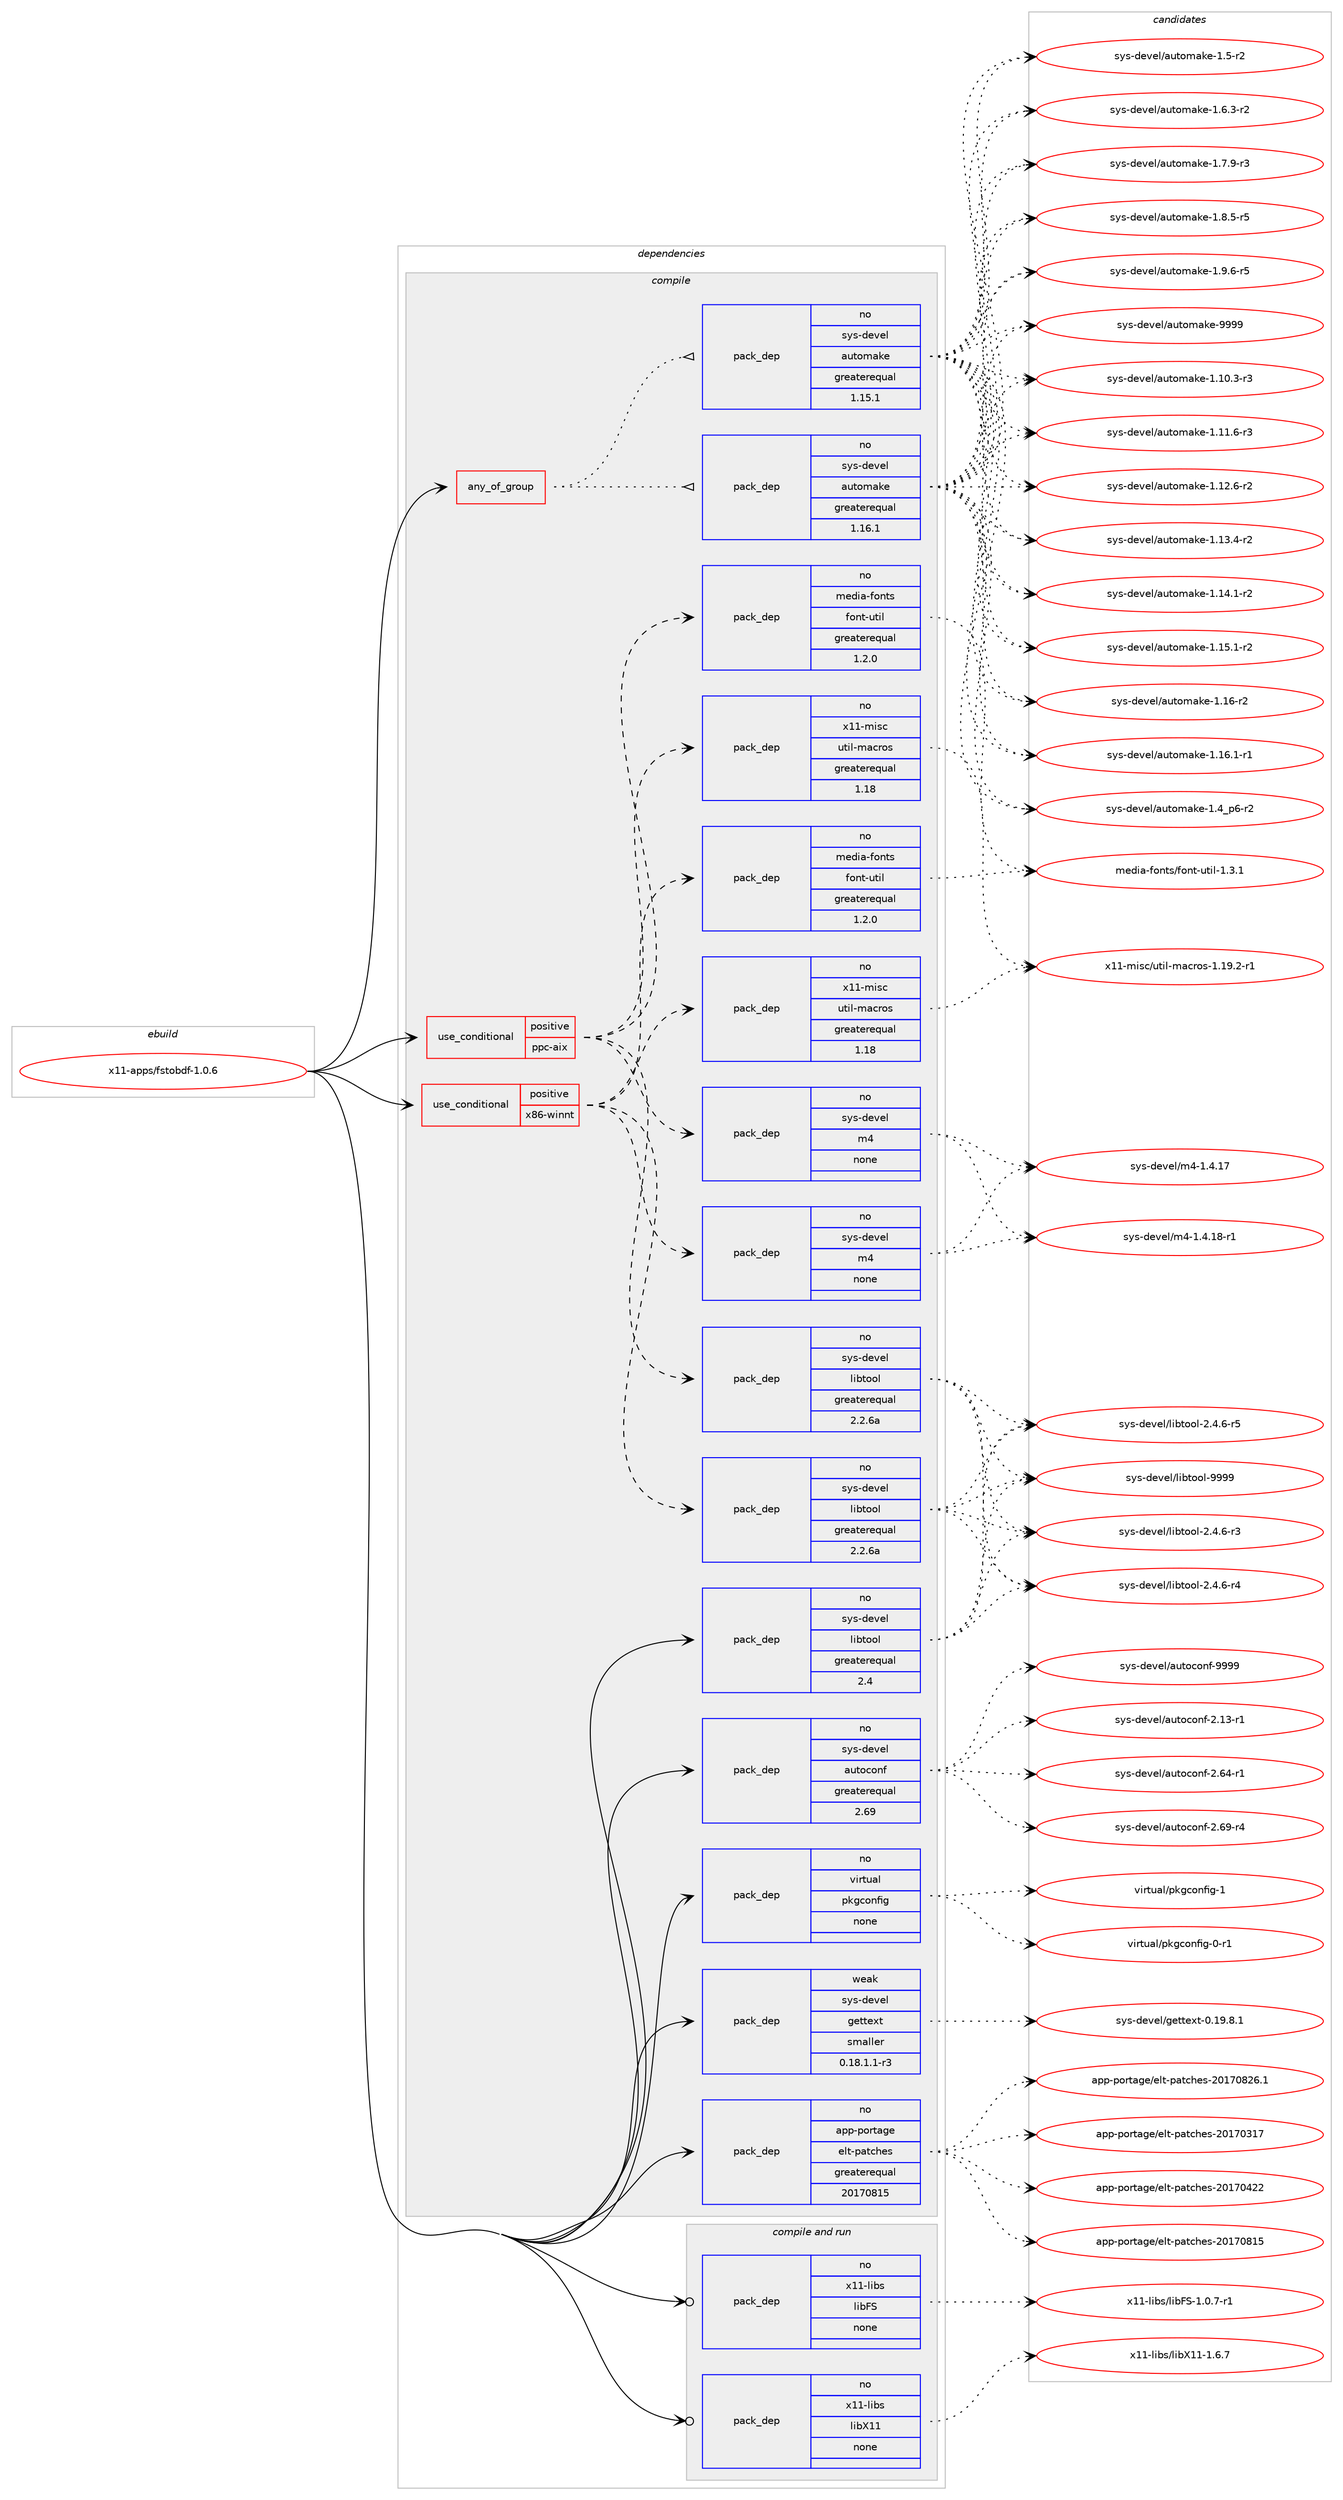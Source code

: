digraph prolog {

# *************
# Graph options
# *************

newrank=true;
concentrate=true;
compound=true;
graph [rankdir=LR,fontname=Helvetica,fontsize=10,ranksep=1.5];#, ranksep=2.5, nodesep=0.2];
edge  [arrowhead=vee];
node  [fontname=Helvetica,fontsize=10];

# **********
# The ebuild
# **********

subgraph cluster_leftcol {
color=gray;
rank=same;
label=<<i>ebuild</i>>;
id [label="x11-apps/fstobdf-1.0.6", color=red, width=4, href="../x11-apps/fstobdf-1.0.6.svg"];
}

# ****************
# The dependencies
# ****************

subgraph cluster_midcol {
color=gray;
label=<<i>dependencies</i>>;
subgraph cluster_compile {
fillcolor="#eeeeee";
style=filled;
label=<<i>compile</i>>;
subgraph any28336 {
dependency1753371 [label=<<TABLE BORDER="0" CELLBORDER="1" CELLSPACING="0" CELLPADDING="4"><TR><TD CELLPADDING="10">any_of_group</TD></TR></TABLE>>, shape=none, color=red];subgraph pack1258802 {
dependency1753372 [label=<<TABLE BORDER="0" CELLBORDER="1" CELLSPACING="0" CELLPADDING="4" WIDTH="220"><TR><TD ROWSPAN="6" CELLPADDING="30">pack_dep</TD></TR><TR><TD WIDTH="110">no</TD></TR><TR><TD>sys-devel</TD></TR><TR><TD>automake</TD></TR><TR><TD>greaterequal</TD></TR><TR><TD>1.16.1</TD></TR></TABLE>>, shape=none, color=blue];
}
dependency1753371:e -> dependency1753372:w [weight=20,style="dotted",arrowhead="oinv"];
subgraph pack1258803 {
dependency1753373 [label=<<TABLE BORDER="0" CELLBORDER="1" CELLSPACING="0" CELLPADDING="4" WIDTH="220"><TR><TD ROWSPAN="6" CELLPADDING="30">pack_dep</TD></TR><TR><TD WIDTH="110">no</TD></TR><TR><TD>sys-devel</TD></TR><TR><TD>automake</TD></TR><TR><TD>greaterequal</TD></TR><TR><TD>1.15.1</TD></TR></TABLE>>, shape=none, color=blue];
}
dependency1753371:e -> dependency1753373:w [weight=20,style="dotted",arrowhead="oinv"];
}
id:e -> dependency1753371:w [weight=20,style="solid",arrowhead="vee"];
subgraph cond465230 {
dependency1753374 [label=<<TABLE BORDER="0" CELLBORDER="1" CELLSPACING="0" CELLPADDING="4"><TR><TD ROWSPAN="3" CELLPADDING="10">use_conditional</TD></TR><TR><TD>positive</TD></TR><TR><TD>ppc-aix</TD></TR></TABLE>>, shape=none, color=red];
subgraph pack1258804 {
dependency1753375 [label=<<TABLE BORDER="0" CELLBORDER="1" CELLSPACING="0" CELLPADDING="4" WIDTH="220"><TR><TD ROWSPAN="6" CELLPADDING="30">pack_dep</TD></TR><TR><TD WIDTH="110">no</TD></TR><TR><TD>sys-devel</TD></TR><TR><TD>libtool</TD></TR><TR><TD>greaterequal</TD></TR><TR><TD>2.2.6a</TD></TR></TABLE>>, shape=none, color=blue];
}
dependency1753374:e -> dependency1753375:w [weight=20,style="dashed",arrowhead="vee"];
subgraph pack1258805 {
dependency1753376 [label=<<TABLE BORDER="0" CELLBORDER="1" CELLSPACING="0" CELLPADDING="4" WIDTH="220"><TR><TD ROWSPAN="6" CELLPADDING="30">pack_dep</TD></TR><TR><TD WIDTH="110">no</TD></TR><TR><TD>sys-devel</TD></TR><TR><TD>m4</TD></TR><TR><TD>none</TD></TR><TR><TD></TD></TR></TABLE>>, shape=none, color=blue];
}
dependency1753374:e -> dependency1753376:w [weight=20,style="dashed",arrowhead="vee"];
subgraph pack1258806 {
dependency1753377 [label=<<TABLE BORDER="0" CELLBORDER="1" CELLSPACING="0" CELLPADDING="4" WIDTH="220"><TR><TD ROWSPAN="6" CELLPADDING="30">pack_dep</TD></TR><TR><TD WIDTH="110">no</TD></TR><TR><TD>x11-misc</TD></TR><TR><TD>util-macros</TD></TR><TR><TD>greaterequal</TD></TR><TR><TD>1.18</TD></TR></TABLE>>, shape=none, color=blue];
}
dependency1753374:e -> dependency1753377:w [weight=20,style="dashed",arrowhead="vee"];
subgraph pack1258807 {
dependency1753378 [label=<<TABLE BORDER="0" CELLBORDER="1" CELLSPACING="0" CELLPADDING="4" WIDTH="220"><TR><TD ROWSPAN="6" CELLPADDING="30">pack_dep</TD></TR><TR><TD WIDTH="110">no</TD></TR><TR><TD>media-fonts</TD></TR><TR><TD>font-util</TD></TR><TR><TD>greaterequal</TD></TR><TR><TD>1.2.0</TD></TR></TABLE>>, shape=none, color=blue];
}
dependency1753374:e -> dependency1753378:w [weight=20,style="dashed",arrowhead="vee"];
}
id:e -> dependency1753374:w [weight=20,style="solid",arrowhead="vee"];
subgraph cond465231 {
dependency1753379 [label=<<TABLE BORDER="0" CELLBORDER="1" CELLSPACING="0" CELLPADDING="4"><TR><TD ROWSPAN="3" CELLPADDING="10">use_conditional</TD></TR><TR><TD>positive</TD></TR><TR><TD>x86-winnt</TD></TR></TABLE>>, shape=none, color=red];
subgraph pack1258808 {
dependency1753380 [label=<<TABLE BORDER="0" CELLBORDER="1" CELLSPACING="0" CELLPADDING="4" WIDTH="220"><TR><TD ROWSPAN="6" CELLPADDING="30">pack_dep</TD></TR><TR><TD WIDTH="110">no</TD></TR><TR><TD>sys-devel</TD></TR><TR><TD>libtool</TD></TR><TR><TD>greaterequal</TD></TR><TR><TD>2.2.6a</TD></TR></TABLE>>, shape=none, color=blue];
}
dependency1753379:e -> dependency1753380:w [weight=20,style="dashed",arrowhead="vee"];
subgraph pack1258809 {
dependency1753381 [label=<<TABLE BORDER="0" CELLBORDER="1" CELLSPACING="0" CELLPADDING="4" WIDTH="220"><TR><TD ROWSPAN="6" CELLPADDING="30">pack_dep</TD></TR><TR><TD WIDTH="110">no</TD></TR><TR><TD>sys-devel</TD></TR><TR><TD>m4</TD></TR><TR><TD>none</TD></TR><TR><TD></TD></TR></TABLE>>, shape=none, color=blue];
}
dependency1753379:e -> dependency1753381:w [weight=20,style="dashed",arrowhead="vee"];
subgraph pack1258810 {
dependency1753382 [label=<<TABLE BORDER="0" CELLBORDER="1" CELLSPACING="0" CELLPADDING="4" WIDTH="220"><TR><TD ROWSPAN="6" CELLPADDING="30">pack_dep</TD></TR><TR><TD WIDTH="110">no</TD></TR><TR><TD>x11-misc</TD></TR><TR><TD>util-macros</TD></TR><TR><TD>greaterequal</TD></TR><TR><TD>1.18</TD></TR></TABLE>>, shape=none, color=blue];
}
dependency1753379:e -> dependency1753382:w [weight=20,style="dashed",arrowhead="vee"];
subgraph pack1258811 {
dependency1753383 [label=<<TABLE BORDER="0" CELLBORDER="1" CELLSPACING="0" CELLPADDING="4" WIDTH="220"><TR><TD ROWSPAN="6" CELLPADDING="30">pack_dep</TD></TR><TR><TD WIDTH="110">no</TD></TR><TR><TD>media-fonts</TD></TR><TR><TD>font-util</TD></TR><TR><TD>greaterequal</TD></TR><TR><TD>1.2.0</TD></TR></TABLE>>, shape=none, color=blue];
}
dependency1753379:e -> dependency1753383:w [weight=20,style="dashed",arrowhead="vee"];
}
id:e -> dependency1753379:w [weight=20,style="solid",arrowhead="vee"];
subgraph pack1258812 {
dependency1753384 [label=<<TABLE BORDER="0" CELLBORDER="1" CELLSPACING="0" CELLPADDING="4" WIDTH="220"><TR><TD ROWSPAN="6" CELLPADDING="30">pack_dep</TD></TR><TR><TD WIDTH="110">no</TD></TR><TR><TD>app-portage</TD></TR><TR><TD>elt-patches</TD></TR><TR><TD>greaterequal</TD></TR><TR><TD>20170815</TD></TR></TABLE>>, shape=none, color=blue];
}
id:e -> dependency1753384:w [weight=20,style="solid",arrowhead="vee"];
subgraph pack1258813 {
dependency1753385 [label=<<TABLE BORDER="0" CELLBORDER="1" CELLSPACING="0" CELLPADDING="4" WIDTH="220"><TR><TD ROWSPAN="6" CELLPADDING="30">pack_dep</TD></TR><TR><TD WIDTH="110">no</TD></TR><TR><TD>sys-devel</TD></TR><TR><TD>autoconf</TD></TR><TR><TD>greaterequal</TD></TR><TR><TD>2.69</TD></TR></TABLE>>, shape=none, color=blue];
}
id:e -> dependency1753385:w [weight=20,style="solid",arrowhead="vee"];
subgraph pack1258814 {
dependency1753386 [label=<<TABLE BORDER="0" CELLBORDER="1" CELLSPACING="0" CELLPADDING="4" WIDTH="220"><TR><TD ROWSPAN="6" CELLPADDING="30">pack_dep</TD></TR><TR><TD WIDTH="110">no</TD></TR><TR><TD>sys-devel</TD></TR><TR><TD>libtool</TD></TR><TR><TD>greaterequal</TD></TR><TR><TD>2.4</TD></TR></TABLE>>, shape=none, color=blue];
}
id:e -> dependency1753386:w [weight=20,style="solid",arrowhead="vee"];
subgraph pack1258815 {
dependency1753387 [label=<<TABLE BORDER="0" CELLBORDER="1" CELLSPACING="0" CELLPADDING="4" WIDTH="220"><TR><TD ROWSPAN="6" CELLPADDING="30">pack_dep</TD></TR><TR><TD WIDTH="110">no</TD></TR><TR><TD>virtual</TD></TR><TR><TD>pkgconfig</TD></TR><TR><TD>none</TD></TR><TR><TD></TD></TR></TABLE>>, shape=none, color=blue];
}
id:e -> dependency1753387:w [weight=20,style="solid",arrowhead="vee"];
subgraph pack1258816 {
dependency1753388 [label=<<TABLE BORDER="0" CELLBORDER="1" CELLSPACING="0" CELLPADDING="4" WIDTH="220"><TR><TD ROWSPAN="6" CELLPADDING="30">pack_dep</TD></TR><TR><TD WIDTH="110">weak</TD></TR><TR><TD>sys-devel</TD></TR><TR><TD>gettext</TD></TR><TR><TD>smaller</TD></TR><TR><TD>0.18.1.1-r3</TD></TR></TABLE>>, shape=none, color=blue];
}
id:e -> dependency1753388:w [weight=20,style="solid",arrowhead="vee"];
}
subgraph cluster_compileandrun {
fillcolor="#eeeeee";
style=filled;
label=<<i>compile and run</i>>;
subgraph pack1258817 {
dependency1753389 [label=<<TABLE BORDER="0" CELLBORDER="1" CELLSPACING="0" CELLPADDING="4" WIDTH="220"><TR><TD ROWSPAN="6" CELLPADDING="30">pack_dep</TD></TR><TR><TD WIDTH="110">no</TD></TR><TR><TD>x11-libs</TD></TR><TR><TD>libFS</TD></TR><TR><TD>none</TD></TR><TR><TD></TD></TR></TABLE>>, shape=none, color=blue];
}
id:e -> dependency1753389:w [weight=20,style="solid",arrowhead="odotvee"];
subgraph pack1258818 {
dependency1753390 [label=<<TABLE BORDER="0" CELLBORDER="1" CELLSPACING="0" CELLPADDING="4" WIDTH="220"><TR><TD ROWSPAN="6" CELLPADDING="30">pack_dep</TD></TR><TR><TD WIDTH="110">no</TD></TR><TR><TD>x11-libs</TD></TR><TR><TD>libX11</TD></TR><TR><TD>none</TD></TR><TR><TD></TD></TR></TABLE>>, shape=none, color=blue];
}
id:e -> dependency1753390:w [weight=20,style="solid",arrowhead="odotvee"];
}
subgraph cluster_run {
fillcolor="#eeeeee";
style=filled;
label=<<i>run</i>>;
}
}

# **************
# The candidates
# **************

subgraph cluster_choices {
rank=same;
color=gray;
label=<<i>candidates</i>>;

subgraph choice1258802 {
color=black;
nodesep=1;
choice11512111545100101118101108479711711611110997107101454946494846514511451 [label="sys-devel/automake-1.10.3-r3", color=red, width=4,href="../sys-devel/automake-1.10.3-r3.svg"];
choice11512111545100101118101108479711711611110997107101454946494946544511451 [label="sys-devel/automake-1.11.6-r3", color=red, width=4,href="../sys-devel/automake-1.11.6-r3.svg"];
choice11512111545100101118101108479711711611110997107101454946495046544511450 [label="sys-devel/automake-1.12.6-r2", color=red, width=4,href="../sys-devel/automake-1.12.6-r2.svg"];
choice11512111545100101118101108479711711611110997107101454946495146524511450 [label="sys-devel/automake-1.13.4-r2", color=red, width=4,href="../sys-devel/automake-1.13.4-r2.svg"];
choice11512111545100101118101108479711711611110997107101454946495246494511450 [label="sys-devel/automake-1.14.1-r2", color=red, width=4,href="../sys-devel/automake-1.14.1-r2.svg"];
choice11512111545100101118101108479711711611110997107101454946495346494511450 [label="sys-devel/automake-1.15.1-r2", color=red, width=4,href="../sys-devel/automake-1.15.1-r2.svg"];
choice1151211154510010111810110847971171161111099710710145494649544511450 [label="sys-devel/automake-1.16-r2", color=red, width=4,href="../sys-devel/automake-1.16-r2.svg"];
choice11512111545100101118101108479711711611110997107101454946495446494511449 [label="sys-devel/automake-1.16.1-r1", color=red, width=4,href="../sys-devel/automake-1.16.1-r1.svg"];
choice115121115451001011181011084797117116111109971071014549465295112544511450 [label="sys-devel/automake-1.4_p6-r2", color=red, width=4,href="../sys-devel/automake-1.4_p6-r2.svg"];
choice11512111545100101118101108479711711611110997107101454946534511450 [label="sys-devel/automake-1.5-r2", color=red, width=4,href="../sys-devel/automake-1.5-r2.svg"];
choice115121115451001011181011084797117116111109971071014549465446514511450 [label="sys-devel/automake-1.6.3-r2", color=red, width=4,href="../sys-devel/automake-1.6.3-r2.svg"];
choice115121115451001011181011084797117116111109971071014549465546574511451 [label="sys-devel/automake-1.7.9-r3", color=red, width=4,href="../sys-devel/automake-1.7.9-r3.svg"];
choice115121115451001011181011084797117116111109971071014549465646534511453 [label="sys-devel/automake-1.8.5-r5", color=red, width=4,href="../sys-devel/automake-1.8.5-r5.svg"];
choice115121115451001011181011084797117116111109971071014549465746544511453 [label="sys-devel/automake-1.9.6-r5", color=red, width=4,href="../sys-devel/automake-1.9.6-r5.svg"];
choice115121115451001011181011084797117116111109971071014557575757 [label="sys-devel/automake-9999", color=red, width=4,href="../sys-devel/automake-9999.svg"];
dependency1753372:e -> choice11512111545100101118101108479711711611110997107101454946494846514511451:w [style=dotted,weight="100"];
dependency1753372:e -> choice11512111545100101118101108479711711611110997107101454946494946544511451:w [style=dotted,weight="100"];
dependency1753372:e -> choice11512111545100101118101108479711711611110997107101454946495046544511450:w [style=dotted,weight="100"];
dependency1753372:e -> choice11512111545100101118101108479711711611110997107101454946495146524511450:w [style=dotted,weight="100"];
dependency1753372:e -> choice11512111545100101118101108479711711611110997107101454946495246494511450:w [style=dotted,weight="100"];
dependency1753372:e -> choice11512111545100101118101108479711711611110997107101454946495346494511450:w [style=dotted,weight="100"];
dependency1753372:e -> choice1151211154510010111810110847971171161111099710710145494649544511450:w [style=dotted,weight="100"];
dependency1753372:e -> choice11512111545100101118101108479711711611110997107101454946495446494511449:w [style=dotted,weight="100"];
dependency1753372:e -> choice115121115451001011181011084797117116111109971071014549465295112544511450:w [style=dotted,weight="100"];
dependency1753372:e -> choice11512111545100101118101108479711711611110997107101454946534511450:w [style=dotted,weight="100"];
dependency1753372:e -> choice115121115451001011181011084797117116111109971071014549465446514511450:w [style=dotted,weight="100"];
dependency1753372:e -> choice115121115451001011181011084797117116111109971071014549465546574511451:w [style=dotted,weight="100"];
dependency1753372:e -> choice115121115451001011181011084797117116111109971071014549465646534511453:w [style=dotted,weight="100"];
dependency1753372:e -> choice115121115451001011181011084797117116111109971071014549465746544511453:w [style=dotted,weight="100"];
dependency1753372:e -> choice115121115451001011181011084797117116111109971071014557575757:w [style=dotted,weight="100"];
}
subgraph choice1258803 {
color=black;
nodesep=1;
choice11512111545100101118101108479711711611110997107101454946494846514511451 [label="sys-devel/automake-1.10.3-r3", color=red, width=4,href="../sys-devel/automake-1.10.3-r3.svg"];
choice11512111545100101118101108479711711611110997107101454946494946544511451 [label="sys-devel/automake-1.11.6-r3", color=red, width=4,href="../sys-devel/automake-1.11.6-r3.svg"];
choice11512111545100101118101108479711711611110997107101454946495046544511450 [label="sys-devel/automake-1.12.6-r2", color=red, width=4,href="../sys-devel/automake-1.12.6-r2.svg"];
choice11512111545100101118101108479711711611110997107101454946495146524511450 [label="sys-devel/automake-1.13.4-r2", color=red, width=4,href="../sys-devel/automake-1.13.4-r2.svg"];
choice11512111545100101118101108479711711611110997107101454946495246494511450 [label="sys-devel/automake-1.14.1-r2", color=red, width=4,href="../sys-devel/automake-1.14.1-r2.svg"];
choice11512111545100101118101108479711711611110997107101454946495346494511450 [label="sys-devel/automake-1.15.1-r2", color=red, width=4,href="../sys-devel/automake-1.15.1-r2.svg"];
choice1151211154510010111810110847971171161111099710710145494649544511450 [label="sys-devel/automake-1.16-r2", color=red, width=4,href="../sys-devel/automake-1.16-r2.svg"];
choice11512111545100101118101108479711711611110997107101454946495446494511449 [label="sys-devel/automake-1.16.1-r1", color=red, width=4,href="../sys-devel/automake-1.16.1-r1.svg"];
choice115121115451001011181011084797117116111109971071014549465295112544511450 [label="sys-devel/automake-1.4_p6-r2", color=red, width=4,href="../sys-devel/automake-1.4_p6-r2.svg"];
choice11512111545100101118101108479711711611110997107101454946534511450 [label="sys-devel/automake-1.5-r2", color=red, width=4,href="../sys-devel/automake-1.5-r2.svg"];
choice115121115451001011181011084797117116111109971071014549465446514511450 [label="sys-devel/automake-1.6.3-r2", color=red, width=4,href="../sys-devel/automake-1.6.3-r2.svg"];
choice115121115451001011181011084797117116111109971071014549465546574511451 [label="sys-devel/automake-1.7.9-r3", color=red, width=4,href="../sys-devel/automake-1.7.9-r3.svg"];
choice115121115451001011181011084797117116111109971071014549465646534511453 [label="sys-devel/automake-1.8.5-r5", color=red, width=4,href="../sys-devel/automake-1.8.5-r5.svg"];
choice115121115451001011181011084797117116111109971071014549465746544511453 [label="sys-devel/automake-1.9.6-r5", color=red, width=4,href="../sys-devel/automake-1.9.6-r5.svg"];
choice115121115451001011181011084797117116111109971071014557575757 [label="sys-devel/automake-9999", color=red, width=4,href="../sys-devel/automake-9999.svg"];
dependency1753373:e -> choice11512111545100101118101108479711711611110997107101454946494846514511451:w [style=dotted,weight="100"];
dependency1753373:e -> choice11512111545100101118101108479711711611110997107101454946494946544511451:w [style=dotted,weight="100"];
dependency1753373:e -> choice11512111545100101118101108479711711611110997107101454946495046544511450:w [style=dotted,weight="100"];
dependency1753373:e -> choice11512111545100101118101108479711711611110997107101454946495146524511450:w [style=dotted,weight="100"];
dependency1753373:e -> choice11512111545100101118101108479711711611110997107101454946495246494511450:w [style=dotted,weight="100"];
dependency1753373:e -> choice11512111545100101118101108479711711611110997107101454946495346494511450:w [style=dotted,weight="100"];
dependency1753373:e -> choice1151211154510010111810110847971171161111099710710145494649544511450:w [style=dotted,weight="100"];
dependency1753373:e -> choice11512111545100101118101108479711711611110997107101454946495446494511449:w [style=dotted,weight="100"];
dependency1753373:e -> choice115121115451001011181011084797117116111109971071014549465295112544511450:w [style=dotted,weight="100"];
dependency1753373:e -> choice11512111545100101118101108479711711611110997107101454946534511450:w [style=dotted,weight="100"];
dependency1753373:e -> choice115121115451001011181011084797117116111109971071014549465446514511450:w [style=dotted,weight="100"];
dependency1753373:e -> choice115121115451001011181011084797117116111109971071014549465546574511451:w [style=dotted,weight="100"];
dependency1753373:e -> choice115121115451001011181011084797117116111109971071014549465646534511453:w [style=dotted,weight="100"];
dependency1753373:e -> choice115121115451001011181011084797117116111109971071014549465746544511453:w [style=dotted,weight="100"];
dependency1753373:e -> choice115121115451001011181011084797117116111109971071014557575757:w [style=dotted,weight="100"];
}
subgraph choice1258804 {
color=black;
nodesep=1;
choice1151211154510010111810110847108105981161111111084550465246544511451 [label="sys-devel/libtool-2.4.6-r3", color=red, width=4,href="../sys-devel/libtool-2.4.6-r3.svg"];
choice1151211154510010111810110847108105981161111111084550465246544511452 [label="sys-devel/libtool-2.4.6-r4", color=red, width=4,href="../sys-devel/libtool-2.4.6-r4.svg"];
choice1151211154510010111810110847108105981161111111084550465246544511453 [label="sys-devel/libtool-2.4.6-r5", color=red, width=4,href="../sys-devel/libtool-2.4.6-r5.svg"];
choice1151211154510010111810110847108105981161111111084557575757 [label="sys-devel/libtool-9999", color=red, width=4,href="../sys-devel/libtool-9999.svg"];
dependency1753375:e -> choice1151211154510010111810110847108105981161111111084550465246544511451:w [style=dotted,weight="100"];
dependency1753375:e -> choice1151211154510010111810110847108105981161111111084550465246544511452:w [style=dotted,weight="100"];
dependency1753375:e -> choice1151211154510010111810110847108105981161111111084550465246544511453:w [style=dotted,weight="100"];
dependency1753375:e -> choice1151211154510010111810110847108105981161111111084557575757:w [style=dotted,weight="100"];
}
subgraph choice1258805 {
color=black;
nodesep=1;
choice11512111545100101118101108471095245494652464955 [label="sys-devel/m4-1.4.17", color=red, width=4,href="../sys-devel/m4-1.4.17.svg"];
choice115121115451001011181011084710952454946524649564511449 [label="sys-devel/m4-1.4.18-r1", color=red, width=4,href="../sys-devel/m4-1.4.18-r1.svg"];
dependency1753376:e -> choice11512111545100101118101108471095245494652464955:w [style=dotted,weight="100"];
dependency1753376:e -> choice115121115451001011181011084710952454946524649564511449:w [style=dotted,weight="100"];
}
subgraph choice1258806 {
color=black;
nodesep=1;
choice1204949451091051159947117116105108451099799114111115454946495746504511449 [label="x11-misc/util-macros-1.19.2-r1", color=red, width=4,href="../x11-misc/util-macros-1.19.2-r1.svg"];
dependency1753377:e -> choice1204949451091051159947117116105108451099799114111115454946495746504511449:w [style=dotted,weight="100"];
}
subgraph choice1258807 {
color=black;
nodesep=1;
choice10910110010597451021111101161154710211111011645117116105108454946514649 [label="media-fonts/font-util-1.3.1", color=red, width=4,href="../media-fonts/font-util-1.3.1.svg"];
dependency1753378:e -> choice10910110010597451021111101161154710211111011645117116105108454946514649:w [style=dotted,weight="100"];
}
subgraph choice1258808 {
color=black;
nodesep=1;
choice1151211154510010111810110847108105981161111111084550465246544511451 [label="sys-devel/libtool-2.4.6-r3", color=red, width=4,href="../sys-devel/libtool-2.4.6-r3.svg"];
choice1151211154510010111810110847108105981161111111084550465246544511452 [label="sys-devel/libtool-2.4.6-r4", color=red, width=4,href="../sys-devel/libtool-2.4.6-r4.svg"];
choice1151211154510010111810110847108105981161111111084550465246544511453 [label="sys-devel/libtool-2.4.6-r5", color=red, width=4,href="../sys-devel/libtool-2.4.6-r5.svg"];
choice1151211154510010111810110847108105981161111111084557575757 [label="sys-devel/libtool-9999", color=red, width=4,href="../sys-devel/libtool-9999.svg"];
dependency1753380:e -> choice1151211154510010111810110847108105981161111111084550465246544511451:w [style=dotted,weight="100"];
dependency1753380:e -> choice1151211154510010111810110847108105981161111111084550465246544511452:w [style=dotted,weight="100"];
dependency1753380:e -> choice1151211154510010111810110847108105981161111111084550465246544511453:w [style=dotted,weight="100"];
dependency1753380:e -> choice1151211154510010111810110847108105981161111111084557575757:w [style=dotted,weight="100"];
}
subgraph choice1258809 {
color=black;
nodesep=1;
choice11512111545100101118101108471095245494652464955 [label="sys-devel/m4-1.4.17", color=red, width=4,href="../sys-devel/m4-1.4.17.svg"];
choice115121115451001011181011084710952454946524649564511449 [label="sys-devel/m4-1.4.18-r1", color=red, width=4,href="../sys-devel/m4-1.4.18-r1.svg"];
dependency1753381:e -> choice11512111545100101118101108471095245494652464955:w [style=dotted,weight="100"];
dependency1753381:e -> choice115121115451001011181011084710952454946524649564511449:w [style=dotted,weight="100"];
}
subgraph choice1258810 {
color=black;
nodesep=1;
choice1204949451091051159947117116105108451099799114111115454946495746504511449 [label="x11-misc/util-macros-1.19.2-r1", color=red, width=4,href="../x11-misc/util-macros-1.19.2-r1.svg"];
dependency1753382:e -> choice1204949451091051159947117116105108451099799114111115454946495746504511449:w [style=dotted,weight="100"];
}
subgraph choice1258811 {
color=black;
nodesep=1;
choice10910110010597451021111101161154710211111011645117116105108454946514649 [label="media-fonts/font-util-1.3.1", color=red, width=4,href="../media-fonts/font-util-1.3.1.svg"];
dependency1753383:e -> choice10910110010597451021111101161154710211111011645117116105108454946514649:w [style=dotted,weight="100"];
}
subgraph choice1258812 {
color=black;
nodesep=1;
choice97112112451121111141169710310147101108116451129711699104101115455048495548514955 [label="app-portage/elt-patches-20170317", color=red, width=4,href="../app-portage/elt-patches-20170317.svg"];
choice97112112451121111141169710310147101108116451129711699104101115455048495548525050 [label="app-portage/elt-patches-20170422", color=red, width=4,href="../app-portage/elt-patches-20170422.svg"];
choice97112112451121111141169710310147101108116451129711699104101115455048495548564953 [label="app-portage/elt-patches-20170815", color=red, width=4,href="../app-portage/elt-patches-20170815.svg"];
choice971121124511211111411697103101471011081164511297116991041011154550484955485650544649 [label="app-portage/elt-patches-20170826.1", color=red, width=4,href="../app-portage/elt-patches-20170826.1.svg"];
dependency1753384:e -> choice97112112451121111141169710310147101108116451129711699104101115455048495548514955:w [style=dotted,weight="100"];
dependency1753384:e -> choice97112112451121111141169710310147101108116451129711699104101115455048495548525050:w [style=dotted,weight="100"];
dependency1753384:e -> choice97112112451121111141169710310147101108116451129711699104101115455048495548564953:w [style=dotted,weight="100"];
dependency1753384:e -> choice971121124511211111411697103101471011081164511297116991041011154550484955485650544649:w [style=dotted,weight="100"];
}
subgraph choice1258813 {
color=black;
nodesep=1;
choice1151211154510010111810110847971171161119911111010245504649514511449 [label="sys-devel/autoconf-2.13-r1", color=red, width=4,href="../sys-devel/autoconf-2.13-r1.svg"];
choice1151211154510010111810110847971171161119911111010245504654524511449 [label="sys-devel/autoconf-2.64-r1", color=red, width=4,href="../sys-devel/autoconf-2.64-r1.svg"];
choice1151211154510010111810110847971171161119911111010245504654574511452 [label="sys-devel/autoconf-2.69-r4", color=red, width=4,href="../sys-devel/autoconf-2.69-r4.svg"];
choice115121115451001011181011084797117116111991111101024557575757 [label="sys-devel/autoconf-9999", color=red, width=4,href="../sys-devel/autoconf-9999.svg"];
dependency1753385:e -> choice1151211154510010111810110847971171161119911111010245504649514511449:w [style=dotted,weight="100"];
dependency1753385:e -> choice1151211154510010111810110847971171161119911111010245504654524511449:w [style=dotted,weight="100"];
dependency1753385:e -> choice1151211154510010111810110847971171161119911111010245504654574511452:w [style=dotted,weight="100"];
dependency1753385:e -> choice115121115451001011181011084797117116111991111101024557575757:w [style=dotted,weight="100"];
}
subgraph choice1258814 {
color=black;
nodesep=1;
choice1151211154510010111810110847108105981161111111084550465246544511451 [label="sys-devel/libtool-2.4.6-r3", color=red, width=4,href="../sys-devel/libtool-2.4.6-r3.svg"];
choice1151211154510010111810110847108105981161111111084550465246544511452 [label="sys-devel/libtool-2.4.6-r4", color=red, width=4,href="../sys-devel/libtool-2.4.6-r4.svg"];
choice1151211154510010111810110847108105981161111111084550465246544511453 [label="sys-devel/libtool-2.4.6-r5", color=red, width=4,href="../sys-devel/libtool-2.4.6-r5.svg"];
choice1151211154510010111810110847108105981161111111084557575757 [label="sys-devel/libtool-9999", color=red, width=4,href="../sys-devel/libtool-9999.svg"];
dependency1753386:e -> choice1151211154510010111810110847108105981161111111084550465246544511451:w [style=dotted,weight="100"];
dependency1753386:e -> choice1151211154510010111810110847108105981161111111084550465246544511452:w [style=dotted,weight="100"];
dependency1753386:e -> choice1151211154510010111810110847108105981161111111084550465246544511453:w [style=dotted,weight="100"];
dependency1753386:e -> choice1151211154510010111810110847108105981161111111084557575757:w [style=dotted,weight="100"];
}
subgraph choice1258815 {
color=black;
nodesep=1;
choice11810511411611797108471121071039911111010210510345484511449 [label="virtual/pkgconfig-0-r1", color=red, width=4,href="../virtual/pkgconfig-0-r1.svg"];
choice1181051141161179710847112107103991111101021051034549 [label="virtual/pkgconfig-1", color=red, width=4,href="../virtual/pkgconfig-1.svg"];
dependency1753387:e -> choice11810511411611797108471121071039911111010210510345484511449:w [style=dotted,weight="100"];
dependency1753387:e -> choice1181051141161179710847112107103991111101021051034549:w [style=dotted,weight="100"];
}
subgraph choice1258816 {
color=black;
nodesep=1;
choice1151211154510010111810110847103101116116101120116454846495746564649 [label="sys-devel/gettext-0.19.8.1", color=red, width=4,href="../sys-devel/gettext-0.19.8.1.svg"];
dependency1753388:e -> choice1151211154510010111810110847103101116116101120116454846495746564649:w [style=dotted,weight="100"];
}
subgraph choice1258817 {
color=black;
nodesep=1;
choice12049494510810598115471081059870834549464846554511449 [label="x11-libs/libFS-1.0.7-r1", color=red, width=4,href="../x11-libs/libFS-1.0.7-r1.svg"];
dependency1753389:e -> choice12049494510810598115471081059870834549464846554511449:w [style=dotted,weight="100"];
}
subgraph choice1258818 {
color=black;
nodesep=1;
choice120494945108105981154710810598884949454946544655 [label="x11-libs/libX11-1.6.7", color=red, width=4,href="../x11-libs/libX11-1.6.7.svg"];
dependency1753390:e -> choice120494945108105981154710810598884949454946544655:w [style=dotted,weight="100"];
}
}

}
